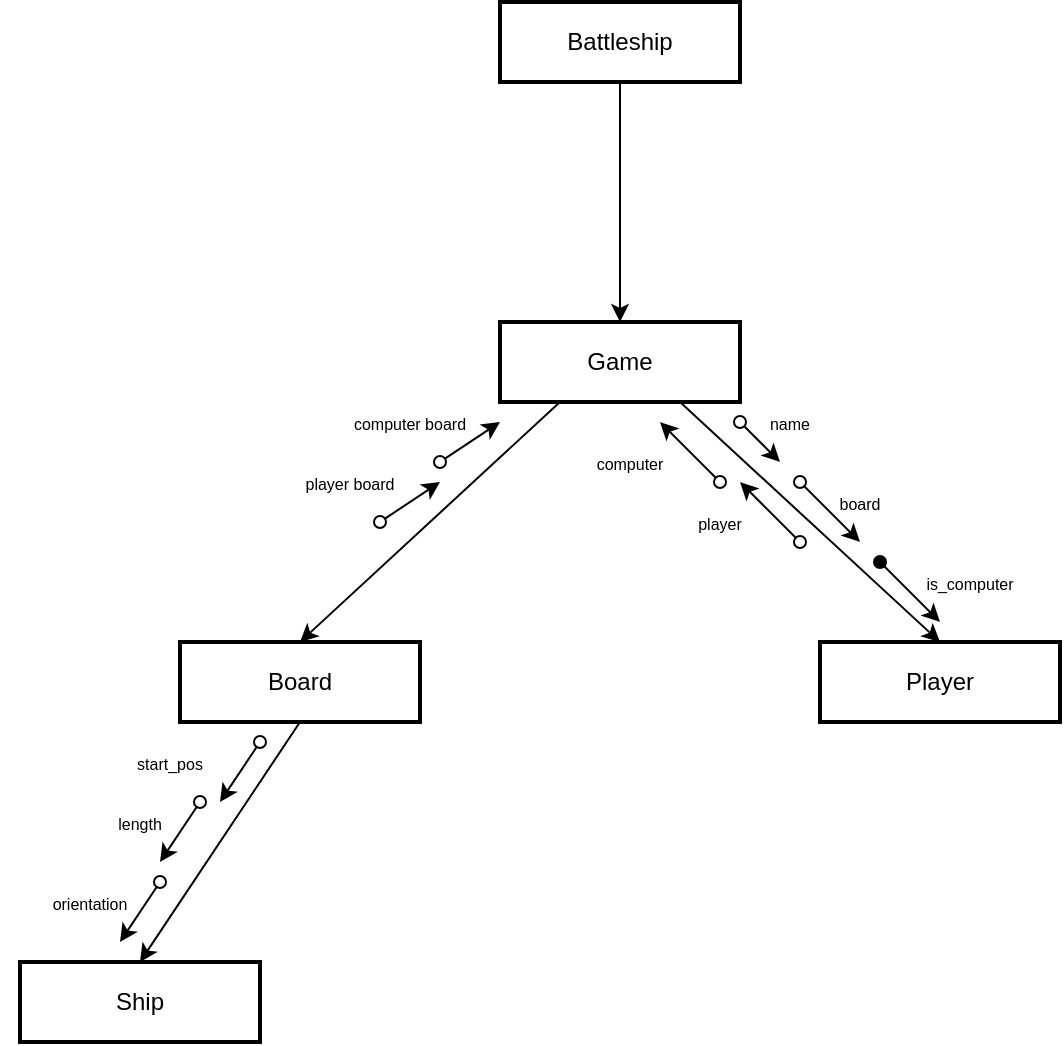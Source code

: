 <mxfile version="24.7.16">
  <diagram name="Page-1" id="wgURjcqNy4XIyl6hM_ZT">
    <mxGraphModel dx="1668" dy="990" grid="1" gridSize="10" guides="1" tooltips="1" connect="1" arrows="1" fold="1" page="1" pageScale="1" pageWidth="850" pageHeight="1100" math="0" shadow="0">
      <root>
        <mxCell id="0" />
        <mxCell id="1" parent="0" />
        <mxCell id="4" value="Battleship" style="whiteSpace=wrap;strokeWidth=2;" parent="1" vertex="1">
          <mxGeometry x="360" y="40" width="120" height="40" as="geometry" />
        </mxCell>
        <mxCell id="dGnXJiDyPl6PlwYJ0fgc-13" value="Board" style="whiteSpace=wrap;strokeWidth=2;" parent="1" vertex="1">
          <mxGeometry x="200" y="360" width="120" height="40" as="geometry" />
        </mxCell>
        <mxCell id="dGnXJiDyPl6PlwYJ0fgc-14" value="Ship" style="whiteSpace=wrap;strokeWidth=2;" parent="1" vertex="1">
          <mxGeometry x="120" y="520" width="120" height="40" as="geometry" />
        </mxCell>
        <mxCell id="dGnXJiDyPl6PlwYJ0fgc-15" value="Player" style="whiteSpace=wrap;strokeWidth=2;" parent="1" vertex="1">
          <mxGeometry x="520" y="360" width="120" height="40" as="geometry" />
        </mxCell>
        <mxCell id="dGnXJiDyPl6PlwYJ0fgc-16" value="Game" style="whiteSpace=wrap;strokeWidth=2;" parent="1" vertex="1">
          <mxGeometry x="360" y="200" width="120" height="40" as="geometry" />
        </mxCell>
        <mxCell id="4btHrdHdxR-qD55HQMHS-14" value="" style="endArrow=classic;html=1;rounded=0;entryX=0.5;entryY=0;entryDx=0;entryDy=0;exitX=0.5;exitY=1;exitDx=0;exitDy=0;" edge="1" parent="1" source="4" target="dGnXJiDyPl6PlwYJ0fgc-16">
          <mxGeometry width="50" height="50" relative="1" as="geometry">
            <mxPoint x="380" y="180" as="sourcePoint" />
            <mxPoint x="430" y="130" as="targetPoint" />
          </mxGeometry>
        </mxCell>
        <mxCell id="4btHrdHdxR-qD55HQMHS-15" value="" style="endArrow=classic;html=1;rounded=0;entryX=0.5;entryY=0;entryDx=0;entryDy=0;exitX=0.75;exitY=1;exitDx=0;exitDy=0;" edge="1" parent="1" source="dGnXJiDyPl6PlwYJ0fgc-16" target="dGnXJiDyPl6PlwYJ0fgc-15">
          <mxGeometry width="50" height="50" relative="1" as="geometry">
            <mxPoint x="360" y="310" as="sourcePoint" />
            <mxPoint x="410" y="260" as="targetPoint" />
          </mxGeometry>
        </mxCell>
        <mxCell id="4btHrdHdxR-qD55HQMHS-16" value="" style="endArrow=classic;html=1;rounded=0;entryX=0.5;entryY=0;entryDx=0;entryDy=0;exitX=0.25;exitY=1;exitDx=0;exitDy=0;" edge="1" parent="1" source="dGnXJiDyPl6PlwYJ0fgc-16" target="dGnXJiDyPl6PlwYJ0fgc-13">
          <mxGeometry width="50" height="50" relative="1" as="geometry">
            <mxPoint x="250" y="290" as="sourcePoint" />
            <mxPoint x="300" y="240" as="targetPoint" />
          </mxGeometry>
        </mxCell>
        <mxCell id="4btHrdHdxR-qD55HQMHS-17" value="" style="endArrow=classic;html=1;rounded=0;entryX=0.5;entryY=0;entryDx=0;entryDy=0;exitX=0.5;exitY=1;exitDx=0;exitDy=0;" edge="1" parent="1" source="dGnXJiDyPl6PlwYJ0fgc-13" target="dGnXJiDyPl6PlwYJ0fgc-14">
          <mxGeometry width="50" height="50" relative="1" as="geometry">
            <mxPoint x="160" y="410" as="sourcePoint" />
            <mxPoint x="210" y="360" as="targetPoint" />
          </mxGeometry>
        </mxCell>
        <mxCell id="4btHrdHdxR-qD55HQMHS-20" value="" style="endArrow=classic;html=1;rounded=0;endFill=1;startArrow=oval;startFill=0;curved=0;" edge="1" parent="1">
          <mxGeometry width="50" height="50" relative="1" as="geometry">
            <mxPoint x="330" y="270" as="sourcePoint" />
            <mxPoint x="360" y="250" as="targetPoint" />
          </mxGeometry>
        </mxCell>
        <mxCell id="4btHrdHdxR-qD55HQMHS-21" value="" style="endArrow=classic;html=1;rounded=0;endFill=1;startArrow=oval;startFill=0;curved=0;" edge="1" parent="1">
          <mxGeometry width="50" height="50" relative="1" as="geometry">
            <mxPoint x="300" y="300" as="sourcePoint" />
            <mxPoint x="330" y="280" as="targetPoint" />
          </mxGeometry>
        </mxCell>
        <mxCell id="4btHrdHdxR-qD55HQMHS-23" value="&lt;font style=&quot;font-size: 8px;&quot;&gt;computer board&lt;/font&gt;" style="text;html=1;align=center;verticalAlign=middle;whiteSpace=wrap;rounded=0;rotation=0;" vertex="1" parent="1">
          <mxGeometry x="270" y="240" width="90" height="20" as="geometry" />
        </mxCell>
        <mxCell id="4btHrdHdxR-qD55HQMHS-24" value="&lt;font style=&quot;font-size: 8px;&quot;&gt;player board&lt;/font&gt;" style="text;html=1;align=center;verticalAlign=middle;whiteSpace=wrap;rounded=0;rotation=0;" vertex="1" parent="1">
          <mxGeometry x="240" y="270" width="90" height="20" as="geometry" />
        </mxCell>
        <mxCell id="4btHrdHdxR-qD55HQMHS-25" value="" style="endArrow=classic;html=1;rounded=0;endFill=1;startArrow=oval;startFill=0;curved=0;" edge="1" parent="1">
          <mxGeometry width="50" height="50" relative="1" as="geometry">
            <mxPoint x="470" y="280" as="sourcePoint" />
            <mxPoint x="440" y="250" as="targetPoint" />
          </mxGeometry>
        </mxCell>
        <mxCell id="4btHrdHdxR-qD55HQMHS-26" value="&lt;font style=&quot;font-size: 8px;&quot;&gt;computer&lt;/font&gt;" style="text;html=1;align=center;verticalAlign=middle;whiteSpace=wrap;rounded=0;rotation=0;" vertex="1" parent="1">
          <mxGeometry x="380" y="260" width="90" height="20" as="geometry" />
        </mxCell>
        <mxCell id="4btHrdHdxR-qD55HQMHS-27" value="" style="endArrow=classic;html=1;rounded=0;endFill=1;startArrow=oval;startFill=0;curved=0;" edge="1" parent="1">
          <mxGeometry width="50" height="50" relative="1" as="geometry">
            <mxPoint x="510" y="310" as="sourcePoint" />
            <mxPoint x="480" y="280" as="targetPoint" />
          </mxGeometry>
        </mxCell>
        <mxCell id="4btHrdHdxR-qD55HQMHS-28" value="&lt;font style=&quot;font-size: 8px;&quot;&gt;player&lt;/font&gt;" style="text;html=1;align=center;verticalAlign=middle;whiteSpace=wrap;rounded=0;rotation=0;" vertex="1" parent="1">
          <mxGeometry x="425" y="290" width="90" height="20" as="geometry" />
        </mxCell>
        <mxCell id="4btHrdHdxR-qD55HQMHS-29" value="" style="endArrow=classic;html=1;rounded=0;endFill=1;startArrow=oval;startFill=0;curved=0;" edge="1" parent="1">
          <mxGeometry width="50" height="50" relative="1" as="geometry">
            <mxPoint x="480" y="250" as="sourcePoint" />
            <mxPoint x="500" y="270" as="targetPoint" />
          </mxGeometry>
        </mxCell>
        <mxCell id="4btHrdHdxR-qD55HQMHS-30" value="" style="endArrow=classic;html=1;rounded=0;endFill=1;startArrow=oval;startFill=0;curved=0;" edge="1" parent="1">
          <mxGeometry width="50" height="50" relative="1" as="geometry">
            <mxPoint x="510" y="280" as="sourcePoint" />
            <mxPoint x="540" y="310" as="targetPoint" />
          </mxGeometry>
        </mxCell>
        <mxCell id="4btHrdHdxR-qD55HQMHS-31" value="&lt;font style=&quot;font-size: 8px;&quot;&gt;name&lt;/font&gt;" style="text;html=1;align=center;verticalAlign=middle;whiteSpace=wrap;rounded=0;rotation=0;" vertex="1" parent="1">
          <mxGeometry x="460" y="240" width="90" height="20" as="geometry" />
        </mxCell>
        <mxCell id="4btHrdHdxR-qD55HQMHS-32" value="&lt;font style=&quot;font-size: 8px;&quot;&gt;board&lt;/font&gt;" style="text;html=1;align=center;verticalAlign=middle;whiteSpace=wrap;rounded=0;rotation=0;" vertex="1" parent="1">
          <mxGeometry x="495" y="280" width="90" height="20" as="geometry" />
        </mxCell>
        <mxCell id="4btHrdHdxR-qD55HQMHS-33" value="" style="endArrow=classic;html=1;rounded=0;endFill=1;startArrow=oval;startFill=1;curved=0;" edge="1" parent="1">
          <mxGeometry width="50" height="50" relative="1" as="geometry">
            <mxPoint x="550" y="320" as="sourcePoint" />
            <mxPoint x="580" y="350" as="targetPoint" />
          </mxGeometry>
        </mxCell>
        <mxCell id="4btHrdHdxR-qD55HQMHS-34" value="&lt;font style=&quot;font-size: 8px;&quot;&gt;is_computer&lt;/font&gt;" style="text;html=1;align=center;verticalAlign=middle;whiteSpace=wrap;rounded=0;rotation=0;" vertex="1" parent="1">
          <mxGeometry x="550" y="320" width="90" height="20" as="geometry" />
        </mxCell>
        <mxCell id="4btHrdHdxR-qD55HQMHS-35" value="" style="endArrow=classic;html=1;rounded=0;endFill=1;startArrow=oval;startFill=0;curved=0;" edge="1" parent="1">
          <mxGeometry width="50" height="50" relative="1" as="geometry">
            <mxPoint x="240" y="410" as="sourcePoint" />
            <mxPoint x="220" y="440" as="targetPoint" />
          </mxGeometry>
        </mxCell>
        <mxCell id="4btHrdHdxR-qD55HQMHS-36" value="" style="endArrow=classic;html=1;rounded=0;endFill=1;startArrow=oval;startFill=0;curved=0;" edge="1" parent="1">
          <mxGeometry width="50" height="50" relative="1" as="geometry">
            <mxPoint x="210" y="440" as="sourcePoint" />
            <mxPoint x="190" y="470" as="targetPoint" />
          </mxGeometry>
        </mxCell>
        <mxCell id="4btHrdHdxR-qD55HQMHS-37" value="" style="endArrow=classic;html=1;rounded=0;endFill=1;startArrow=oval;startFill=0;curved=0;" edge="1" parent="1">
          <mxGeometry width="50" height="50" relative="1" as="geometry">
            <mxPoint x="190" y="480" as="sourcePoint" />
            <mxPoint x="170" y="510" as="targetPoint" />
          </mxGeometry>
        </mxCell>
        <mxCell id="4btHrdHdxR-qD55HQMHS-38" value="&lt;font style=&quot;font-size: 8px;&quot;&gt;start_pos&lt;/font&gt;" style="text;html=1;align=center;verticalAlign=middle;whiteSpace=wrap;rounded=0;rotation=0;" vertex="1" parent="1">
          <mxGeometry x="150" y="410" width="90" height="20" as="geometry" />
        </mxCell>
        <mxCell id="4btHrdHdxR-qD55HQMHS-39" value="&lt;font style=&quot;font-size: 8px;&quot;&gt;length&lt;/font&gt;" style="text;html=1;align=center;verticalAlign=middle;whiteSpace=wrap;rounded=0;rotation=0;" vertex="1" parent="1">
          <mxGeometry x="135" y="440" width="90" height="20" as="geometry" />
        </mxCell>
        <mxCell id="4btHrdHdxR-qD55HQMHS-40" value="&lt;font style=&quot;font-size: 8px;&quot;&gt;orientation&lt;/font&gt;" style="text;html=1;align=center;verticalAlign=middle;whiteSpace=wrap;rounded=0;rotation=0;" vertex="1" parent="1">
          <mxGeometry x="110" y="480" width="90" height="20" as="geometry" />
        </mxCell>
      </root>
    </mxGraphModel>
  </diagram>
</mxfile>
